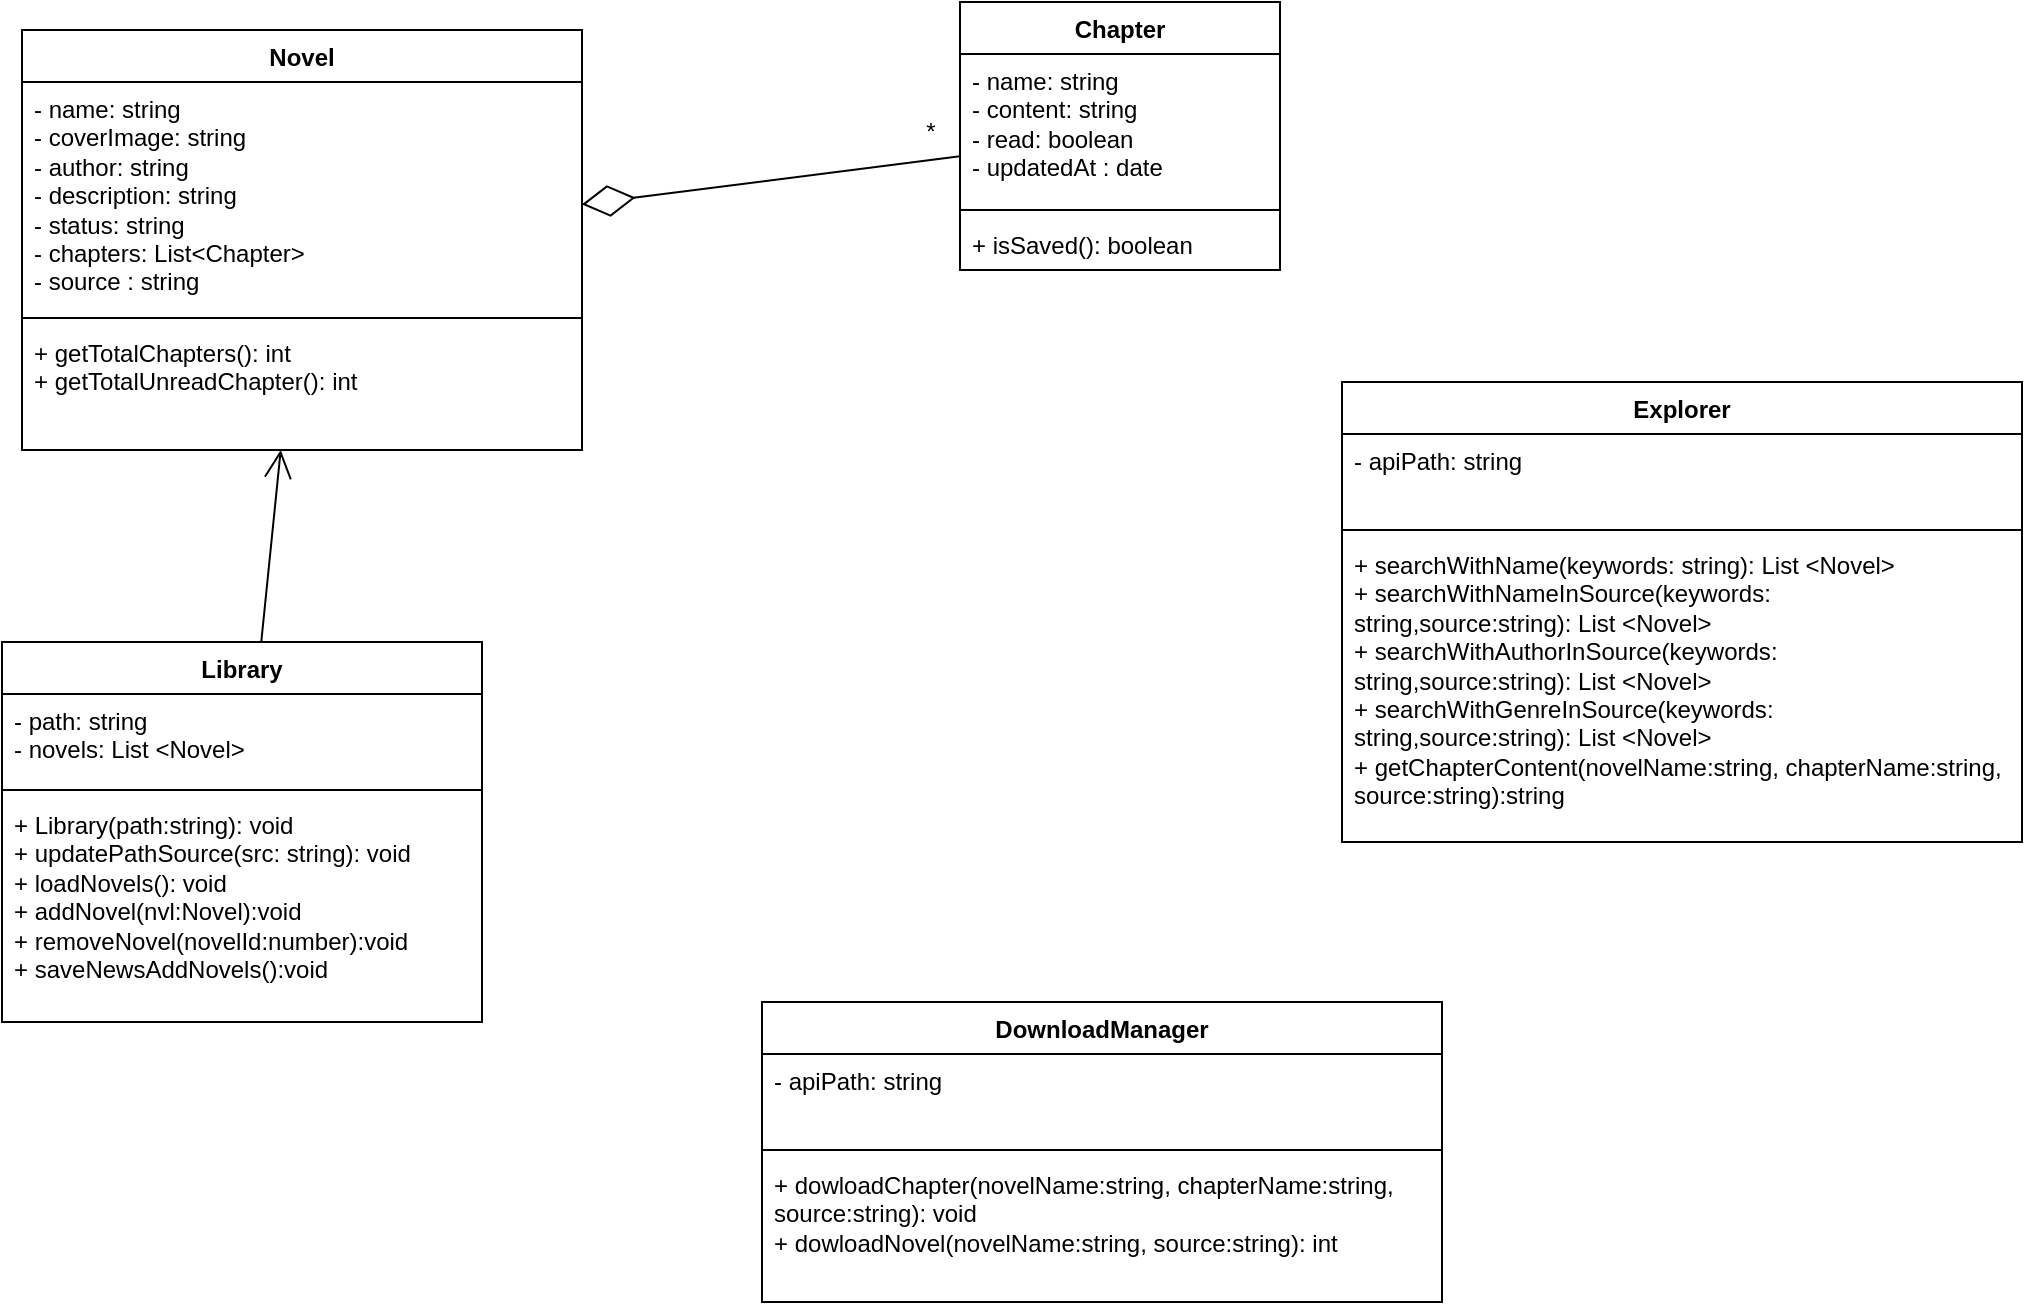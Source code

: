 <mxfile version="24.1.0" type="device">
  <diagram name="Page-1" id="bI3U2dczb3h5Pvb8gf_k">
    <mxGraphModel dx="1058" dy="605" grid="1" gridSize="10" guides="1" tooltips="1" connect="1" arrows="1" fold="1" page="1" pageScale="1" pageWidth="1527" pageHeight="1569" math="0" shadow="0">
      <root>
        <mxCell id="0" />
        <mxCell id="1" parent="0" />
        <mxCell id="2ZDiNAuSC-FLORGVPn16-1" value="Novel" style="swimlane;fontStyle=1;align=center;verticalAlign=top;childLayout=stackLayout;horizontal=1;startSize=26;horizontalStack=0;resizeParent=1;resizeParentMax=0;resizeLast=0;collapsible=1;marginBottom=0;whiteSpace=wrap;html=1;" parent="1" vertex="1">
          <mxGeometry x="230" y="54" width="280" height="210" as="geometry" />
        </mxCell>
        <mxCell id="2ZDiNAuSC-FLORGVPn16-2" value="- name: string&lt;br&gt;- coverImage: string&lt;br&gt;- author: string&lt;br&gt;- description: string&lt;br&gt;- status: string&lt;br&gt;- chapters: List&amp;lt;Chapter&amp;gt;&lt;div&gt;- source : string&lt;/div&gt;" style="text;strokeColor=none;fillColor=none;align=left;verticalAlign=top;spacingLeft=4;spacingRight=4;overflow=hidden;rotatable=0;points=[[0,0.5],[1,0.5]];portConstraint=eastwest;whiteSpace=wrap;html=1;" parent="2ZDiNAuSC-FLORGVPn16-1" vertex="1">
          <mxGeometry y="26" width="280" height="114" as="geometry" />
        </mxCell>
        <mxCell id="2ZDiNAuSC-FLORGVPn16-3" value="" style="line;strokeWidth=1;fillColor=none;align=left;verticalAlign=middle;spacingTop=-1;spacingLeft=3;spacingRight=3;rotatable=0;labelPosition=right;points=[];portConstraint=eastwest;strokeColor=inherit;" parent="2ZDiNAuSC-FLORGVPn16-1" vertex="1">
          <mxGeometry y="140" width="280" height="8" as="geometry" />
        </mxCell>
        <mxCell id="2ZDiNAuSC-FLORGVPn16-4" value="+ getTotalChapters(): int&lt;div&gt;+ getTotalUnreadChapter(): int&lt;/div&gt;&lt;div&gt;&amp;nbsp;&lt;/div&gt;" style="text;strokeColor=none;fillColor=none;align=left;verticalAlign=top;spacingLeft=4;spacingRight=4;overflow=hidden;rotatable=0;points=[[0,0.5],[1,0.5]];portConstraint=eastwest;whiteSpace=wrap;html=1;" parent="2ZDiNAuSC-FLORGVPn16-1" vertex="1">
          <mxGeometry y="148" width="280" height="62" as="geometry" />
        </mxCell>
        <mxCell id="2ZDiNAuSC-FLORGVPn16-9" value="Library" style="swimlane;fontStyle=1;align=center;verticalAlign=top;childLayout=stackLayout;horizontal=1;startSize=26;horizontalStack=0;resizeParent=1;resizeParentMax=0;resizeLast=0;collapsible=1;marginBottom=0;whiteSpace=wrap;html=1;" parent="1" vertex="1">
          <mxGeometry x="220" y="360" width="240" height="190" as="geometry" />
        </mxCell>
        <mxCell id="2ZDiNAuSC-FLORGVPn16-10" value="- path: string&lt;br&gt;- novels: List &amp;lt;Novel&amp;gt;" style="text;strokeColor=none;fillColor=none;align=left;verticalAlign=top;spacingLeft=4;spacingRight=4;overflow=hidden;rotatable=0;points=[[0,0.5],[1,0.5]];portConstraint=eastwest;whiteSpace=wrap;html=1;" parent="2ZDiNAuSC-FLORGVPn16-9" vertex="1">
          <mxGeometry y="26" width="240" height="44" as="geometry" />
        </mxCell>
        <mxCell id="2ZDiNAuSC-FLORGVPn16-11" value="" style="line;strokeWidth=1;fillColor=none;align=left;verticalAlign=middle;spacingTop=-1;spacingLeft=3;spacingRight=3;rotatable=0;labelPosition=right;points=[];portConstraint=eastwest;strokeColor=inherit;" parent="2ZDiNAuSC-FLORGVPn16-9" vertex="1">
          <mxGeometry y="70" width="240" height="8" as="geometry" />
        </mxCell>
        <mxCell id="2ZDiNAuSC-FLORGVPn16-12" value="+ Library(path:string): void&lt;div&gt;+ updatePathSource(src: string): void&lt;/div&gt;&lt;div&gt;+ loadNovels(): void&lt;/div&gt;&lt;div&gt;+ addNovel(nvl:Novel):void&lt;/div&gt;&lt;div&gt;+ removeNovel(novelId:number&lt;span style=&quot;background-color: initial;&quot;&gt;):void&lt;/span&gt;&lt;/div&gt;&lt;div&gt;&lt;span style=&quot;background-color: initial;&quot;&gt;+ saveNewsAddNovels():void&lt;/span&gt;&lt;/div&gt;" style="text;strokeColor=none;fillColor=none;align=left;verticalAlign=top;spacingLeft=4;spacingRight=4;overflow=hidden;rotatable=0;points=[[0,0.5],[1,0.5]];portConstraint=eastwest;whiteSpace=wrap;html=1;" parent="2ZDiNAuSC-FLORGVPn16-9" vertex="1">
          <mxGeometry y="78" width="240" height="112" as="geometry" />
        </mxCell>
        <mxCell id="JUxxIVEcW9c0OcqZ1ujC-11" value="" style="endArrow=diamondThin;endFill=0;endSize=24;html=1;rounded=0;" parent="1" source="2ZDiNAuSC-FLORGVPn16-5" target="2ZDiNAuSC-FLORGVPn16-1" edge="1">
          <mxGeometry width="160" relative="1" as="geometry">
            <mxPoint x="620" y="53" as="sourcePoint" />
            <mxPoint x="620" y="154" as="targetPoint" />
          </mxGeometry>
        </mxCell>
        <mxCell id="E_CsgDJoaUjD0CU0wuPf-5" value="" style="endArrow=open;endFill=1;endSize=12;html=1;rounded=0;" parent="1" source="2ZDiNAuSC-FLORGVPn16-9" target="2ZDiNAuSC-FLORGVPn16-1" edge="1">
          <mxGeometry width="160" relative="1" as="geometry">
            <mxPoint x="530" y="310" as="sourcePoint" />
            <mxPoint x="690" y="310" as="targetPoint" />
          </mxGeometry>
        </mxCell>
        <mxCell id="HYPKdu-ar42oTKQdg_sy-3" value="" style="group" parent="1" vertex="1" connectable="0">
          <mxGeometry x="669" y="40" width="190" height="134" as="geometry" />
        </mxCell>
        <mxCell id="2ZDiNAuSC-FLORGVPn16-5" value="Chapter" style="swimlane;fontStyle=1;align=center;verticalAlign=top;childLayout=stackLayout;horizontal=1;startSize=26;horizontalStack=0;resizeParent=1;resizeParentMax=0;resizeLast=0;collapsible=1;marginBottom=0;whiteSpace=wrap;html=1;" parent="HYPKdu-ar42oTKQdg_sy-3" vertex="1">
          <mxGeometry x="30" width="160" height="134" as="geometry" />
        </mxCell>
        <mxCell id="2ZDiNAuSC-FLORGVPn16-6" value="- name: string&lt;br&gt;- content: string&lt;br&gt;- read: boolean&lt;br&gt;- updatedAt : date" style="text;strokeColor=none;fillColor=none;align=left;verticalAlign=top;spacingLeft=4;spacingRight=4;overflow=hidden;rotatable=0;points=[[0,0.5],[1,0.5]];portConstraint=eastwest;whiteSpace=wrap;html=1;" parent="2ZDiNAuSC-FLORGVPn16-5" vertex="1">
          <mxGeometry y="26" width="160" height="74" as="geometry" />
        </mxCell>
        <mxCell id="2ZDiNAuSC-FLORGVPn16-7" value="" style="line;strokeWidth=1;fillColor=none;align=left;verticalAlign=middle;spacingTop=-1;spacingLeft=3;spacingRight=3;rotatable=0;labelPosition=right;points=[];portConstraint=eastwest;strokeColor=inherit;" parent="2ZDiNAuSC-FLORGVPn16-5" vertex="1">
          <mxGeometry y="100" width="160" height="8" as="geometry" />
        </mxCell>
        <mxCell id="2ZDiNAuSC-FLORGVPn16-8" value="+ isSaved(): boolean" style="text;strokeColor=none;fillColor=none;align=left;verticalAlign=top;spacingLeft=4;spacingRight=4;overflow=hidden;rotatable=0;points=[[0,0.5],[1,0.5]];portConstraint=eastwest;whiteSpace=wrap;html=1;" parent="2ZDiNAuSC-FLORGVPn16-5" vertex="1">
          <mxGeometry y="108" width="160" height="26" as="geometry" />
        </mxCell>
        <mxCell id="HYPKdu-ar42oTKQdg_sy-1" value="*" style="text;html=1;align=center;verticalAlign=middle;resizable=0;points=[];autosize=1;strokeColor=none;fillColor=none;" parent="HYPKdu-ar42oTKQdg_sy-3" vertex="1">
          <mxGeometry y="50" width="30" height="30" as="geometry" />
        </mxCell>
        <mxCell id="HYPKdu-ar42oTKQdg_sy-14" value="Explorer" style="swimlane;fontStyle=1;align=center;verticalAlign=top;childLayout=stackLayout;horizontal=1;startSize=26;horizontalStack=0;resizeParent=1;resizeParentMax=0;resizeLast=0;collapsible=1;marginBottom=0;whiteSpace=wrap;html=1;" parent="1" vertex="1">
          <mxGeometry x="890" y="230" width="340" height="230" as="geometry" />
        </mxCell>
        <mxCell id="HYPKdu-ar42oTKQdg_sy-15" value="- apiPath: string" style="text;strokeColor=none;fillColor=none;align=left;verticalAlign=top;spacingLeft=4;spacingRight=4;overflow=hidden;rotatable=0;points=[[0,0.5],[1,0.5]];portConstraint=eastwest;whiteSpace=wrap;html=1;" parent="HYPKdu-ar42oTKQdg_sy-14" vertex="1">
          <mxGeometry y="26" width="340" height="44" as="geometry" />
        </mxCell>
        <mxCell id="HYPKdu-ar42oTKQdg_sy-16" value="" style="line;strokeWidth=1;fillColor=none;align=left;verticalAlign=middle;spacingTop=-1;spacingLeft=3;spacingRight=3;rotatable=0;labelPosition=right;points=[];portConstraint=eastwest;strokeColor=inherit;" parent="HYPKdu-ar42oTKQdg_sy-14" vertex="1">
          <mxGeometry y="70" width="340" height="8" as="geometry" />
        </mxCell>
        <mxCell id="HYPKdu-ar42oTKQdg_sy-17" value="&lt;div&gt;+ searchWithName(keywords: string):&amp;nbsp;&lt;span style=&quot;background-color: initial;&quot;&gt;List &amp;lt;Novel&amp;gt;&lt;/span&gt;&lt;br&gt;&lt;/div&gt;&lt;div&gt;+ searchWithNameInSource(keywords: string,source:string):&amp;nbsp;&lt;span style=&quot;background-color: initial;&quot;&gt;List &amp;lt;Novel&amp;gt;&lt;/span&gt;&lt;/div&gt;&lt;div&gt;&lt;span style=&quot;background-color: initial;&quot;&gt;+&amp;nbsp;&lt;/span&gt;&lt;span style=&quot;background-color: initial;&quot;&gt;searchWithAuthor&lt;/span&gt;&lt;span style=&quot;background-color: initial;&quot;&gt;InSource&lt;/span&gt;&lt;span style=&quot;background-color: initial;&quot;&gt;(&lt;/span&gt;keywords&lt;span style=&quot;background-color: initial;&quot;&gt;: string,source:string):&amp;nbsp;&lt;/span&gt;&lt;span style=&quot;background-color: initial;&quot;&gt;List &amp;lt;Novel&amp;gt;&lt;/span&gt;&lt;/div&gt;&lt;div&gt;&lt;span style=&quot;background-color: initial;&quot;&gt;+&amp;nbsp;&lt;/span&gt;&lt;span style=&quot;background-color: initial;&quot;&gt;searchWithGenre&lt;/span&gt;&lt;span style=&quot;background-color: initial;&quot;&gt;InSource&lt;/span&gt;&lt;span style=&quot;background-color: initial;&quot;&gt;(&lt;/span&gt;keywords&lt;span style=&quot;background-color: initial;&quot;&gt;: string,source:string):&amp;nbsp;&lt;/span&gt;&lt;span style=&quot;background-color: initial;&quot;&gt;List &amp;lt;Novel&amp;gt;&lt;/span&gt;&lt;/div&gt;&lt;div&gt;&lt;span style=&quot;background-color: initial;&quot;&gt;+ getChapterContent(novelName:string, chapterName:string, source:string):string&lt;/span&gt;&lt;/div&gt;&lt;div&gt;&lt;span style=&quot;background-color: initial;&quot;&gt;&lt;br&gt;&lt;/span&gt;&lt;/div&gt;" style="text;strokeColor=none;fillColor=none;align=left;verticalAlign=top;spacingLeft=4;spacingRight=4;overflow=hidden;rotatable=0;points=[[0,0.5],[1,0.5]];portConstraint=eastwest;whiteSpace=wrap;html=1;" parent="HYPKdu-ar42oTKQdg_sy-14" vertex="1">
          <mxGeometry y="78" width="340" height="152" as="geometry" />
        </mxCell>
        <mxCell id="HYPKdu-ar42oTKQdg_sy-18" value="DownloadManager" style="swimlane;fontStyle=1;align=center;verticalAlign=top;childLayout=stackLayout;horizontal=1;startSize=26;horizontalStack=0;resizeParent=1;resizeParentMax=0;resizeLast=0;collapsible=1;marginBottom=0;whiteSpace=wrap;html=1;" parent="1" vertex="1">
          <mxGeometry x="600" y="540" width="340" height="150" as="geometry" />
        </mxCell>
        <mxCell id="HYPKdu-ar42oTKQdg_sy-19" value="- apiPath: string" style="text;strokeColor=none;fillColor=none;align=left;verticalAlign=top;spacingLeft=4;spacingRight=4;overflow=hidden;rotatable=0;points=[[0,0.5],[1,0.5]];portConstraint=eastwest;whiteSpace=wrap;html=1;" parent="HYPKdu-ar42oTKQdg_sy-18" vertex="1">
          <mxGeometry y="26" width="340" height="44" as="geometry" />
        </mxCell>
        <mxCell id="HYPKdu-ar42oTKQdg_sy-20" value="" style="line;strokeWidth=1;fillColor=none;align=left;verticalAlign=middle;spacingTop=-1;spacingLeft=3;spacingRight=3;rotatable=0;labelPosition=right;points=[];portConstraint=eastwest;strokeColor=inherit;" parent="HYPKdu-ar42oTKQdg_sy-18" vertex="1">
          <mxGeometry y="70" width="340" height="8" as="geometry" />
        </mxCell>
        <mxCell id="HYPKdu-ar42oTKQdg_sy-21" value="&lt;div&gt;+ dowloadChapter(novelName:string, chapterName:string, source:string): void&lt;/div&gt;&lt;div&gt;+&amp;nbsp;&lt;span style=&quot;background-color: initial;&quot;&gt;dowloadNovel(&lt;/span&gt;novelName:string, source:string&lt;span style=&quot;background-color: initial;&quot;&gt;): int&lt;/span&gt;&lt;/div&gt;" style="text;strokeColor=none;fillColor=none;align=left;verticalAlign=top;spacingLeft=4;spacingRight=4;overflow=hidden;rotatable=0;points=[[0,0.5],[1,0.5]];portConstraint=eastwest;whiteSpace=wrap;html=1;" parent="HYPKdu-ar42oTKQdg_sy-18" vertex="1">
          <mxGeometry y="78" width="340" height="72" as="geometry" />
        </mxCell>
      </root>
    </mxGraphModel>
  </diagram>
</mxfile>
